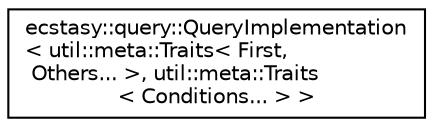 digraph "Graphical Class Hierarchy"
{
 // LATEX_PDF_SIZE
  edge [fontname="Helvetica",fontsize="10",labelfontname="Helvetica",labelfontsize="10"];
  node [fontname="Helvetica",fontsize="10",shape=record];
  rankdir="LR";
  Node0 [label="ecstasy::query::QueryImplementation\l\< util::meta::Traits\< First,\l Others... \>, util::meta::Traits\l\< Conditions... \> \>",height=0.2,width=0.4,color="black", fillcolor="white", style="filled",URL="$classecstasy_1_1query_1_1_query_implementation_3_01util_1_1meta_1_1_traits_3_01_first_00_01_othe54f6585a9fa8bcd87286289c838b61b2.html",tooltip=" "];
}
